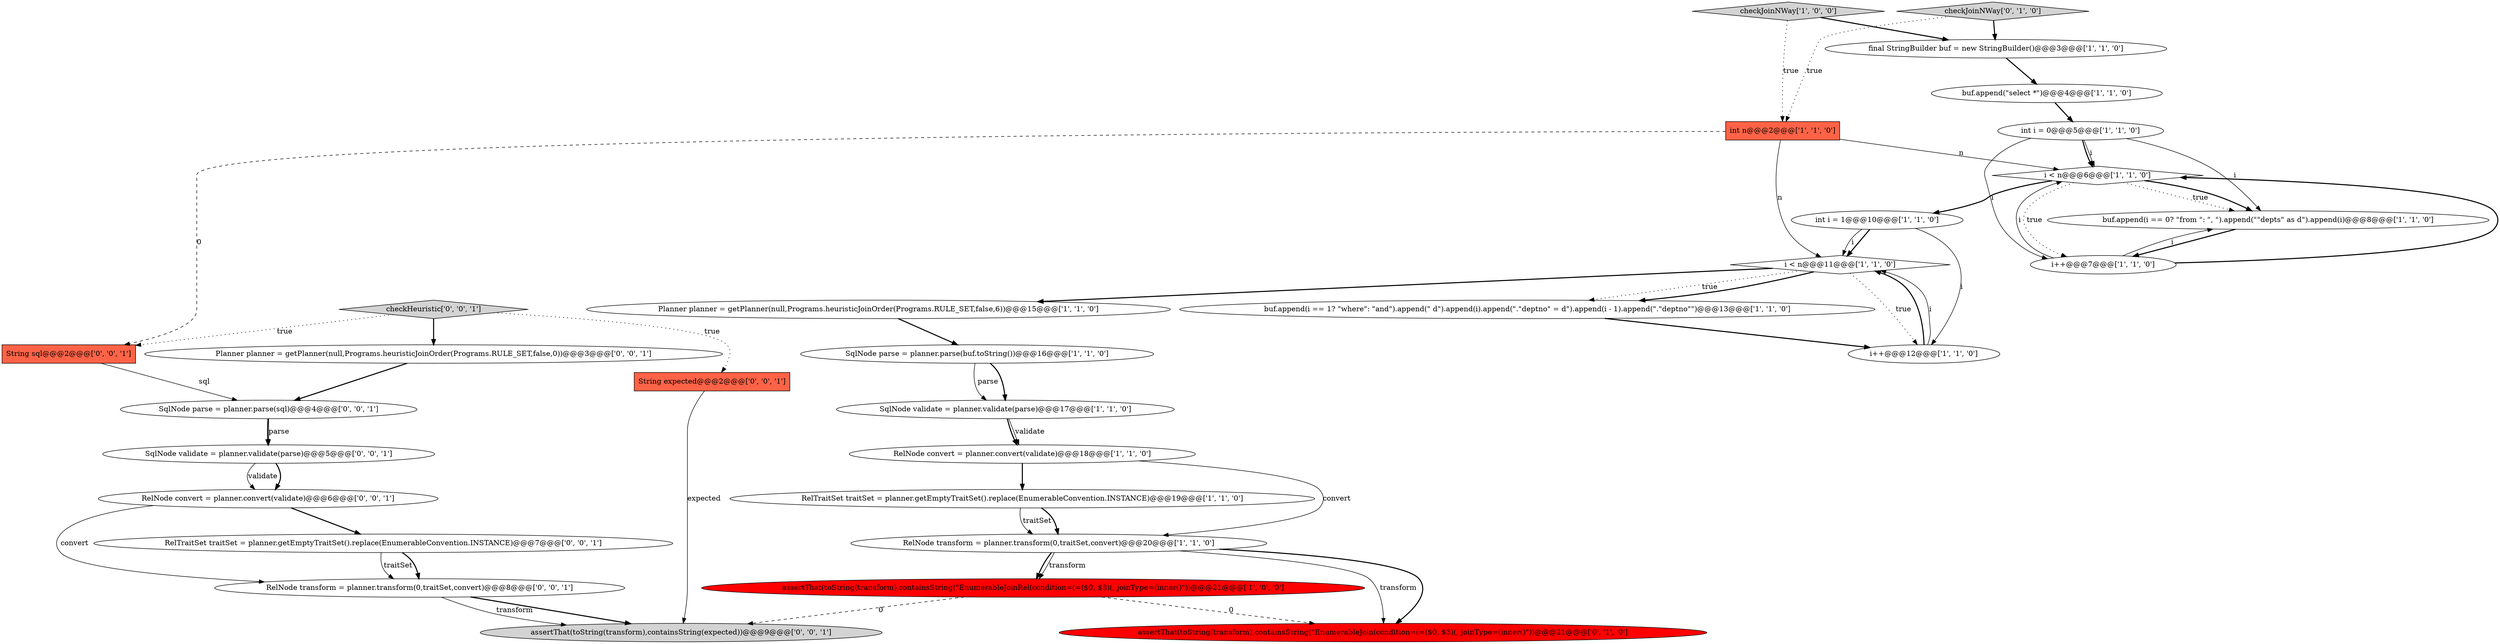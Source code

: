 digraph {
7 [style = filled, label = "RelNode convert = planner.convert(validate)@@@18@@@['1', '1', '0']", fillcolor = white, shape = ellipse image = "AAA0AAABBB1BBB"];
3 [style = filled, label = "i < n@@@11@@@['1', '1', '0']", fillcolor = white, shape = diamond image = "AAA0AAABBB1BBB"];
27 [style = filled, label = "String expected@@@2@@@['0', '0', '1']", fillcolor = tomato, shape = box image = "AAA0AAABBB3BBB"];
6 [style = filled, label = "i++@@@12@@@['1', '1', '0']", fillcolor = white, shape = ellipse image = "AAA0AAABBB1BBB"];
22 [style = filled, label = "assertThat(toString(transform),containsString(expected))@@@9@@@['0', '0', '1']", fillcolor = lightgray, shape = ellipse image = "AAA0AAABBB3BBB"];
26 [style = filled, label = "SqlNode parse = planner.parse(sql)@@@4@@@['0', '0', '1']", fillcolor = white, shape = ellipse image = "AAA0AAABBB3BBB"];
5 [style = filled, label = "int i = 1@@@10@@@['1', '1', '0']", fillcolor = white, shape = ellipse image = "AAA0AAABBB1BBB"];
8 [style = filled, label = "assertThat(toString(transform),containsString(\"EnumerableJoinRel(condition=(=($0, $3)(, joinType=(inner()\"))@@@21@@@['1', '0', '0']", fillcolor = red, shape = ellipse image = "AAA1AAABBB1BBB"];
16 [style = filled, label = "buf.append(\"select *\")@@@4@@@['1', '1', '0']", fillcolor = white, shape = ellipse image = "AAA0AAABBB1BBB"];
17 [style = filled, label = "SqlNode parse = planner.parse(buf.toString())@@@16@@@['1', '1', '0']", fillcolor = white, shape = ellipse image = "AAA0AAABBB1BBB"];
0 [style = filled, label = "i < n@@@6@@@['1', '1', '0']", fillcolor = white, shape = diamond image = "AAA0AAABBB1BBB"];
11 [style = filled, label = "buf.append(i == 1? \"where\": \"and\").append(\" d\").append(i).append(\".\"deptno\" = d\").append(i - 1).append(\".\"deptno\"\")@@@13@@@['1', '1', '0']", fillcolor = white, shape = ellipse image = "AAA0AAABBB1BBB"];
13 [style = filled, label = "buf.append(i == 0? \"from \": \", \").append(\"\"depts\" as d\").append(i)@@@8@@@['1', '1', '0']", fillcolor = white, shape = ellipse image = "AAA0AAABBB1BBB"];
15 [style = filled, label = "checkJoinNWay['1', '0', '0']", fillcolor = lightgray, shape = diamond image = "AAA0AAABBB1BBB"];
2 [style = filled, label = "final StringBuilder buf = new StringBuilder()@@@3@@@['1', '1', '0']", fillcolor = white, shape = ellipse image = "AAA0AAABBB1BBB"];
14 [style = filled, label = "int n@@@2@@@['1', '1', '0']", fillcolor = tomato, shape = box image = "AAA0AAABBB1BBB"];
10 [style = filled, label = "int i = 0@@@5@@@['1', '1', '0']", fillcolor = white, shape = ellipse image = "AAA0AAABBB1BBB"];
23 [style = filled, label = "Planner planner = getPlanner(null,Programs.heuristicJoinOrder(Programs.RULE_SET,false,0))@@@3@@@['0', '0', '1']", fillcolor = white, shape = ellipse image = "AAA0AAABBB3BBB"];
21 [style = filled, label = "RelNode transform = planner.transform(0,traitSet,convert)@@@8@@@['0', '0', '1']", fillcolor = white, shape = ellipse image = "AAA0AAABBB3BBB"];
1 [style = filled, label = "Planner planner = getPlanner(null,Programs.heuristicJoinOrder(Programs.RULE_SET,false,6))@@@15@@@['1', '1', '0']", fillcolor = white, shape = ellipse image = "AAA0AAABBB1BBB"];
9 [style = filled, label = "RelNode transform = planner.transform(0,traitSet,convert)@@@20@@@['1', '1', '0']", fillcolor = white, shape = ellipse image = "AAA0AAABBB1BBB"];
25 [style = filled, label = "SqlNode validate = planner.validate(parse)@@@5@@@['0', '0', '1']", fillcolor = white, shape = ellipse image = "AAA0AAABBB3BBB"];
19 [style = filled, label = "checkJoinNWay['0', '1', '0']", fillcolor = lightgray, shape = diamond image = "AAA0AAABBB2BBB"];
24 [style = filled, label = "RelTraitSet traitSet = planner.getEmptyTraitSet().replace(EnumerableConvention.INSTANCE)@@@7@@@['0', '0', '1']", fillcolor = white, shape = ellipse image = "AAA0AAABBB3BBB"];
4 [style = filled, label = "SqlNode validate = planner.validate(parse)@@@17@@@['1', '1', '0']", fillcolor = white, shape = ellipse image = "AAA0AAABBB1BBB"];
28 [style = filled, label = "RelNode convert = planner.convert(validate)@@@6@@@['0', '0', '1']", fillcolor = white, shape = ellipse image = "AAA0AAABBB3BBB"];
29 [style = filled, label = "checkHeuristic['0', '0', '1']", fillcolor = lightgray, shape = diamond image = "AAA0AAABBB3BBB"];
12 [style = filled, label = "i++@@@7@@@['1', '1', '0']", fillcolor = white, shape = ellipse image = "AAA0AAABBB1BBB"];
18 [style = filled, label = "RelTraitSet traitSet = planner.getEmptyTraitSet().replace(EnumerableConvention.INSTANCE)@@@19@@@['1', '1', '0']", fillcolor = white, shape = ellipse image = "AAA0AAABBB1BBB"];
30 [style = filled, label = "String sql@@@2@@@['0', '0', '1']", fillcolor = tomato, shape = box image = "AAA0AAABBB3BBB"];
20 [style = filled, label = "assertThat(toString(transform),containsString(\"EnumerableJoin(condition=(=($0, $3)(, joinType=(inner()\"))@@@21@@@['0', '1', '0']", fillcolor = red, shape = ellipse image = "AAA1AAABBB2BBB"];
5->3 [style = bold, label=""];
3->11 [style = dotted, label="true"];
6->3 [style = bold, label=""];
19->14 [style = dotted, label="true"];
0->12 [style = dotted, label="true"];
10->12 [style = solid, label="i"];
15->2 [style = bold, label=""];
7->9 [style = solid, label="convert"];
25->28 [style = bold, label=""];
0->13 [style = dotted, label="true"];
12->0 [style = solid, label="i"];
0->13 [style = bold, label=""];
3->1 [style = bold, label=""];
5->3 [style = solid, label="i"];
16->10 [style = bold, label=""];
26->25 [style = solid, label="parse"];
29->27 [style = dotted, label="true"];
18->9 [style = solid, label="traitSet"];
11->6 [style = bold, label=""];
26->25 [style = bold, label=""];
8->20 [style = dashed, label="0"];
14->3 [style = solid, label="n"];
3->11 [style = bold, label=""];
28->21 [style = solid, label="convert"];
10->0 [style = solid, label="i"];
23->26 [style = bold, label=""];
27->22 [style = solid, label="expected"];
9->20 [style = solid, label="transform"];
9->20 [style = bold, label=""];
19->2 [style = bold, label=""];
29->23 [style = bold, label=""];
3->6 [style = dotted, label="true"];
15->14 [style = dotted, label="true"];
9->8 [style = bold, label=""];
12->0 [style = bold, label=""];
10->13 [style = solid, label="i"];
4->7 [style = bold, label=""];
1->17 [style = bold, label=""];
24->21 [style = solid, label="traitSet"];
8->22 [style = dashed, label="0"];
13->12 [style = bold, label=""];
9->8 [style = solid, label="transform"];
17->4 [style = solid, label="parse"];
24->21 [style = bold, label=""];
21->22 [style = bold, label=""];
4->7 [style = solid, label="validate"];
14->30 [style = dashed, label="0"];
10->0 [style = bold, label=""];
12->13 [style = solid, label="i"];
18->9 [style = bold, label=""];
29->30 [style = dotted, label="true"];
7->18 [style = bold, label=""];
28->24 [style = bold, label=""];
30->26 [style = solid, label="sql"];
21->22 [style = solid, label="transform"];
14->0 [style = solid, label="n"];
25->28 [style = solid, label="validate"];
5->6 [style = solid, label="i"];
6->3 [style = solid, label="i"];
17->4 [style = bold, label=""];
0->5 [style = bold, label=""];
2->16 [style = bold, label=""];
}
